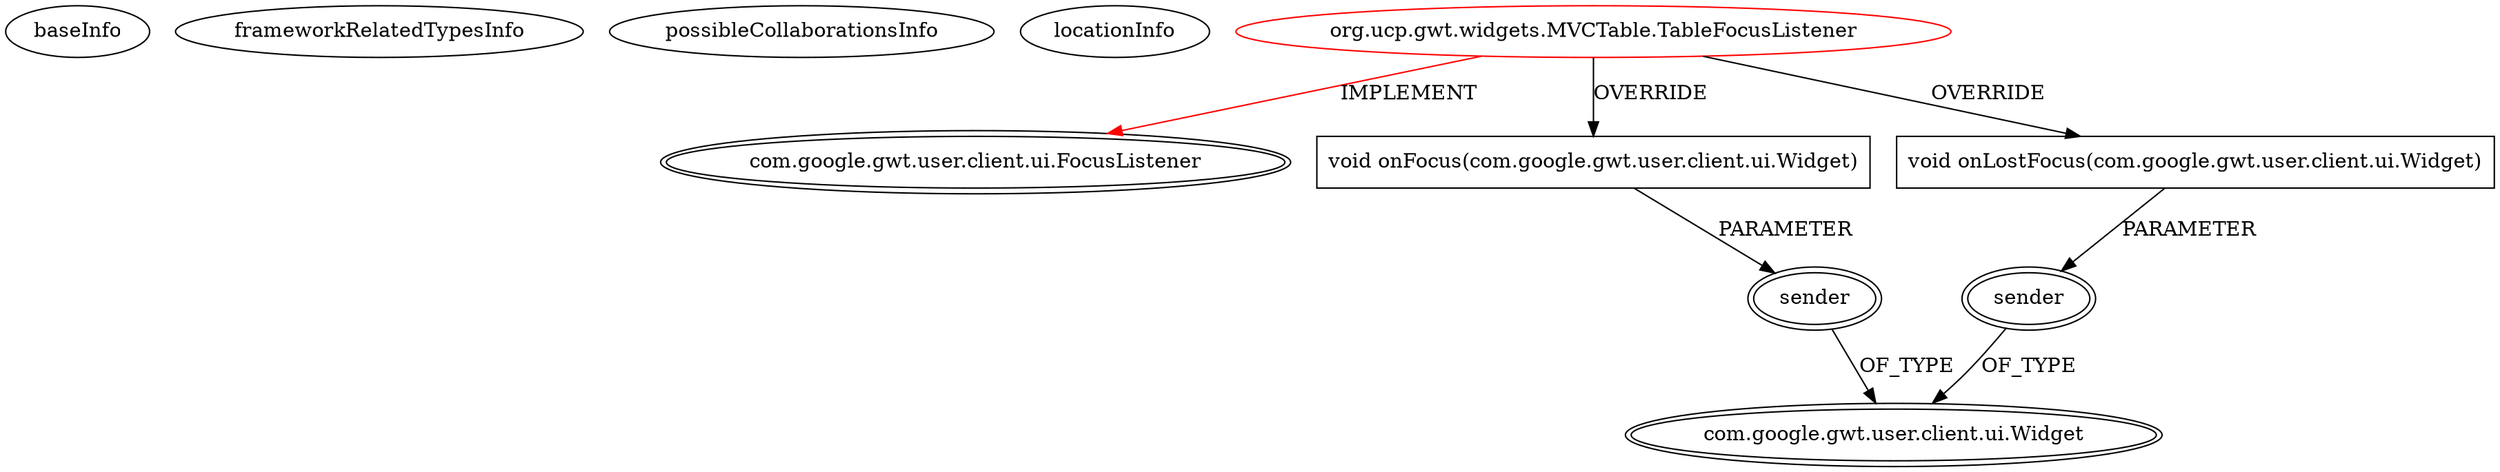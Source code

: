 digraph {
baseInfo[graphId=3016,category="extension_graph",isAnonymous=false,possibleRelation=false]
frameworkRelatedTypesInfo[0="com.google.gwt.user.client.ui.FocusListener"]
possibleCollaborationsInfo[]
locationInfo[projectName="hmiguellima-ugat",filePath="/hmiguellima-ugat/ugat-master/src/org/ucp/gwt/widgets/MVCTable.java",contextSignature="TableFocusListener",graphId="3016"]
0[label="org.ucp.gwt.widgets.MVCTable.TableFocusListener",vertexType="ROOT_CLIENT_CLASS_DECLARATION",isFrameworkType=false,color=red]
1[label="com.google.gwt.user.client.ui.FocusListener",vertexType="FRAMEWORK_INTERFACE_TYPE",isFrameworkType=true,peripheries=2]
2[label="void onFocus(com.google.gwt.user.client.ui.Widget)",vertexType="OVERRIDING_METHOD_DECLARATION",isFrameworkType=false,shape=box]
3[label="sender",vertexType="PARAMETER_DECLARATION",isFrameworkType=true,peripheries=2]
4[label="com.google.gwt.user.client.ui.Widget",vertexType="FRAMEWORK_CLASS_TYPE",isFrameworkType=true,peripheries=2]
5[label="void onLostFocus(com.google.gwt.user.client.ui.Widget)",vertexType="OVERRIDING_METHOD_DECLARATION",isFrameworkType=false,shape=box]
6[label="sender",vertexType="PARAMETER_DECLARATION",isFrameworkType=true,peripheries=2]
0->1[label="IMPLEMENT",color=red]
0->2[label="OVERRIDE"]
3->4[label="OF_TYPE"]
2->3[label="PARAMETER"]
0->5[label="OVERRIDE"]
6->4[label="OF_TYPE"]
5->6[label="PARAMETER"]
}
